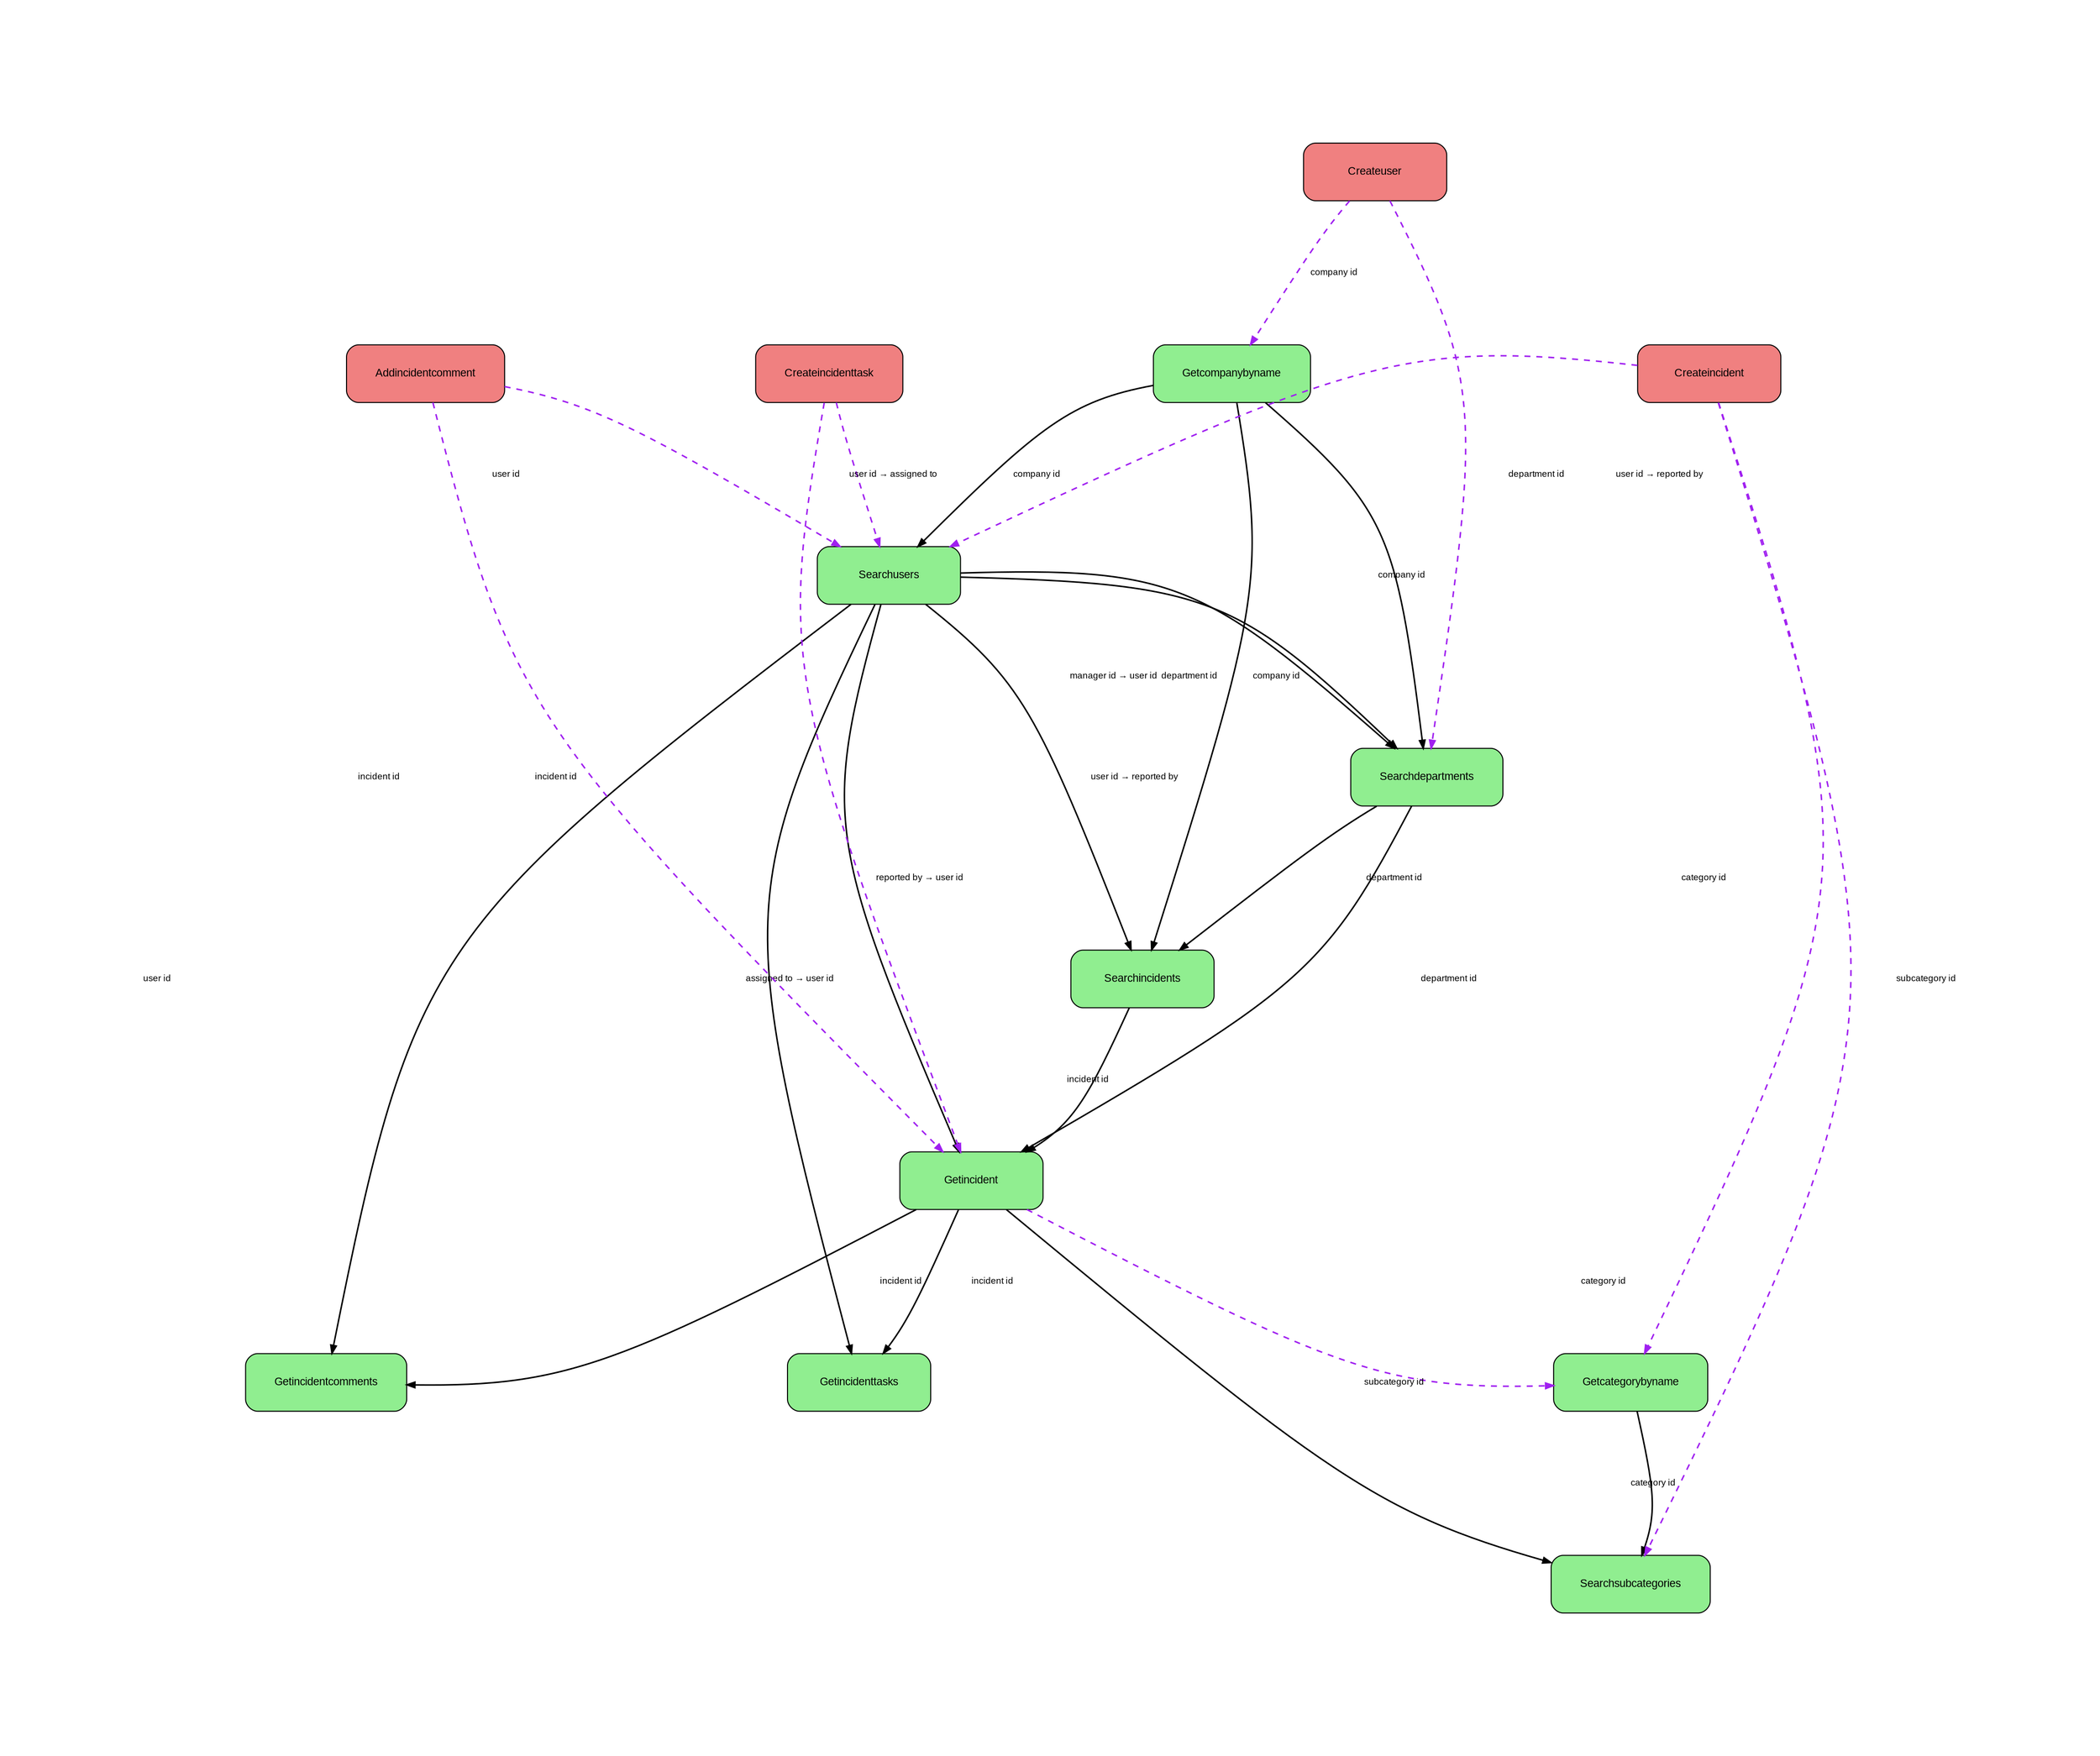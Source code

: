 // API Connections
digraph {
	rankdir=TB
	splines=curved
	nodesep=1.2
	ranksep=2.0
	bgcolor=white
	margin=1.0
	pad=1.0
	node [color=black fillcolor=lightblue fontname=Arial fontsize=11 height=0.8 margin="0.4,0.2" shape=box style="rounded,filled" width=2.0]
	edge [arrowsize=0.8 color=black fontname=Arial fontsize=9 labelangle=0 labeldistance=2.0 labelfloat=true]
	GetCompanyByName [label=Getcompanybyname fillcolor=lightgreen tooltip="Read API: GetCompanyByName"]
	SearchUsers [label=Searchusers fillcolor=lightgreen tooltip="Read API: SearchUsers"]
	SearchDepartments [label=Searchdepartments fillcolor=lightgreen tooltip="Read API: SearchDepartments"]
	GetIncident [label=Getincident fillcolor=lightgreen tooltip="Read API: GetIncident"]
	SearchIncidents [label=Searchincidents fillcolor=lightgreen tooltip="Read API: SearchIncidents"]
	GetIncidentComments [label=Getincidentcomments fillcolor=lightgreen tooltip="Read API: GetIncidentComments"]
	GetIncidentTasks [label=Getincidenttasks fillcolor=lightgreen tooltip="Read API: GetIncidentTasks"]
	GetCategoryByName [label=Getcategorybyname fillcolor=lightgreen tooltip="Read API: GetCategoryByName"]
	SearchSubcategories [label=Searchsubcategories fillcolor=lightgreen tooltip="Read API: SearchSubcategories"]
	CreateUser [label=Createuser fillcolor=lightcoral tooltip="Create/Update API: CreateUser"]
	CreateIncident [label=Createincident fillcolor=lightcoral tooltip="Create/Update API: CreateIncident"]
	AddIncidentComment [label=Addincidentcomment fillcolor=lightcoral tooltip="Create/Update API: AddIncidentComment"]
	CreateIncidentTask [label=Createincidenttask fillcolor=lightcoral tooltip="Create/Update API: CreateIncidentTask"]
	GetCompanyByName -> SearchUsers [label="company id" color=black penwidth=1.5 style=solid tooltip="Explicit: company_id → company_id"]
	GetCompanyByName -> SearchDepartments [label="company id" color=black penwidth=1.5 style=solid tooltip="Explicit: company_id → company_id"]
	GetCompanyByName -> SearchIncidents [label="company id" color=black penwidth=1.5 style=solid tooltip="Explicit: company_id → company_id"]
	SearchUsers -> SearchDepartments [label="department id" color=black penwidth=1.5 style=solid tooltip="Explicit: department_id → department_id"]
	SearchUsers -> SearchIncidents [label="user id → reported by" color=black penwidth=1.5 style=solid tooltip="Explicit: user_id → reported_by"]
	SearchDepartments -> SearchUsers [label="manager id → user id" color=black penwidth=1.5 style=solid tooltip="Explicit: manager_id → user_id"]
	SearchDepartments -> SearchIncidents [label="department id" color=black penwidth=1.5 style=solid tooltip="Explicit: department_id → department_id"]
	GetIncident -> SearchUsers [label="reported by → user id" color=black penwidth=1.5 style=solid tooltip="Explicit: reported_by → user_id"]
	GetIncident -> SearchDepartments [label="department id" color=black penwidth=1.5 style=solid tooltip="Explicit: department_id → department_id"]
	GetIncident -> GetCategoryByName [label="category id" color=purple penwidth=1.5 style=dashed tooltip="Implicit: category_id → category_id"]
	GetIncident -> SearchSubcategories [label="subcategory id" color=black penwidth=1.5 style=solid tooltip="Explicit: subcategory_id → subcategory_id"]
	GetIncident -> GetIncidentComments [label="incident id" color=black penwidth=1.5 style=solid tooltip="Explicit: incident_id → incident_id"]
	GetIncident -> GetIncidentTasks [label="incident id" color=black penwidth=1.5 style=solid tooltip="Explicit: incident_id → incident_id"]
	SearchIncidents -> GetIncident [label="incident id" color=black penwidth=1.5 style=solid tooltip="Explicit: incident_id → incident_id"]
	GetIncidentComments -> SearchUsers [label="user id" color=black penwidth=1.5 style=solid tooltip="Explicit: user_id → user_id"]
	GetIncidentTasks -> SearchUsers [label="assigned to → user id" color=black penwidth=1.5 style=solid tooltip="Explicit: assigned_to → user_id"]
	GetCategoryByName -> SearchSubcategories [label="category id" color=black penwidth=1.5 style=solid tooltip="Explicit: category_id → category_id"]
	CreateUser -> GetCompanyByName [label="company id" color=purple penwidth=1.5 style=dashed tooltip="Implicit: company_id → company_id"]
	CreateUser -> SearchDepartments [label="department id" color=purple penwidth=1.5 style=dashed tooltip="Implicit: department_id → department_id"]
	CreateIncident -> SearchUsers [label="user id → reported by" color=purple penwidth=1.5 style=dashed tooltip="Implicit: user_id → reported_by"]
	CreateIncident -> GetCategoryByName [label="category id" color=purple penwidth=1.5 style=dashed tooltip="Implicit: category_id → category_id"]
	CreateIncident -> SearchSubcategories [label="subcategory id" color=purple penwidth=1.5 style=dashed tooltip="Implicit: subcategory_id → subcategory_id"]
	AddIncidentComment -> GetIncident [label="incident id" color=purple penwidth=1.5 style=dashed tooltip="Implicit: incident_id → incident_id"]
	AddIncidentComment -> SearchUsers [label="user id" color=purple penwidth=1.5 style=dashed tooltip="Implicit: user_id → user_id"]
	CreateIncidentTask -> GetIncident [label="incident id" color=purple penwidth=1.5 style=dashed tooltip="Implicit: incident_id → incident_id"]
	CreateIncidentTask -> SearchUsers [label="user id → assigned to" color=purple penwidth=1.5 style=dashed tooltip="Implicit: user_id → assigned_to"]
}
